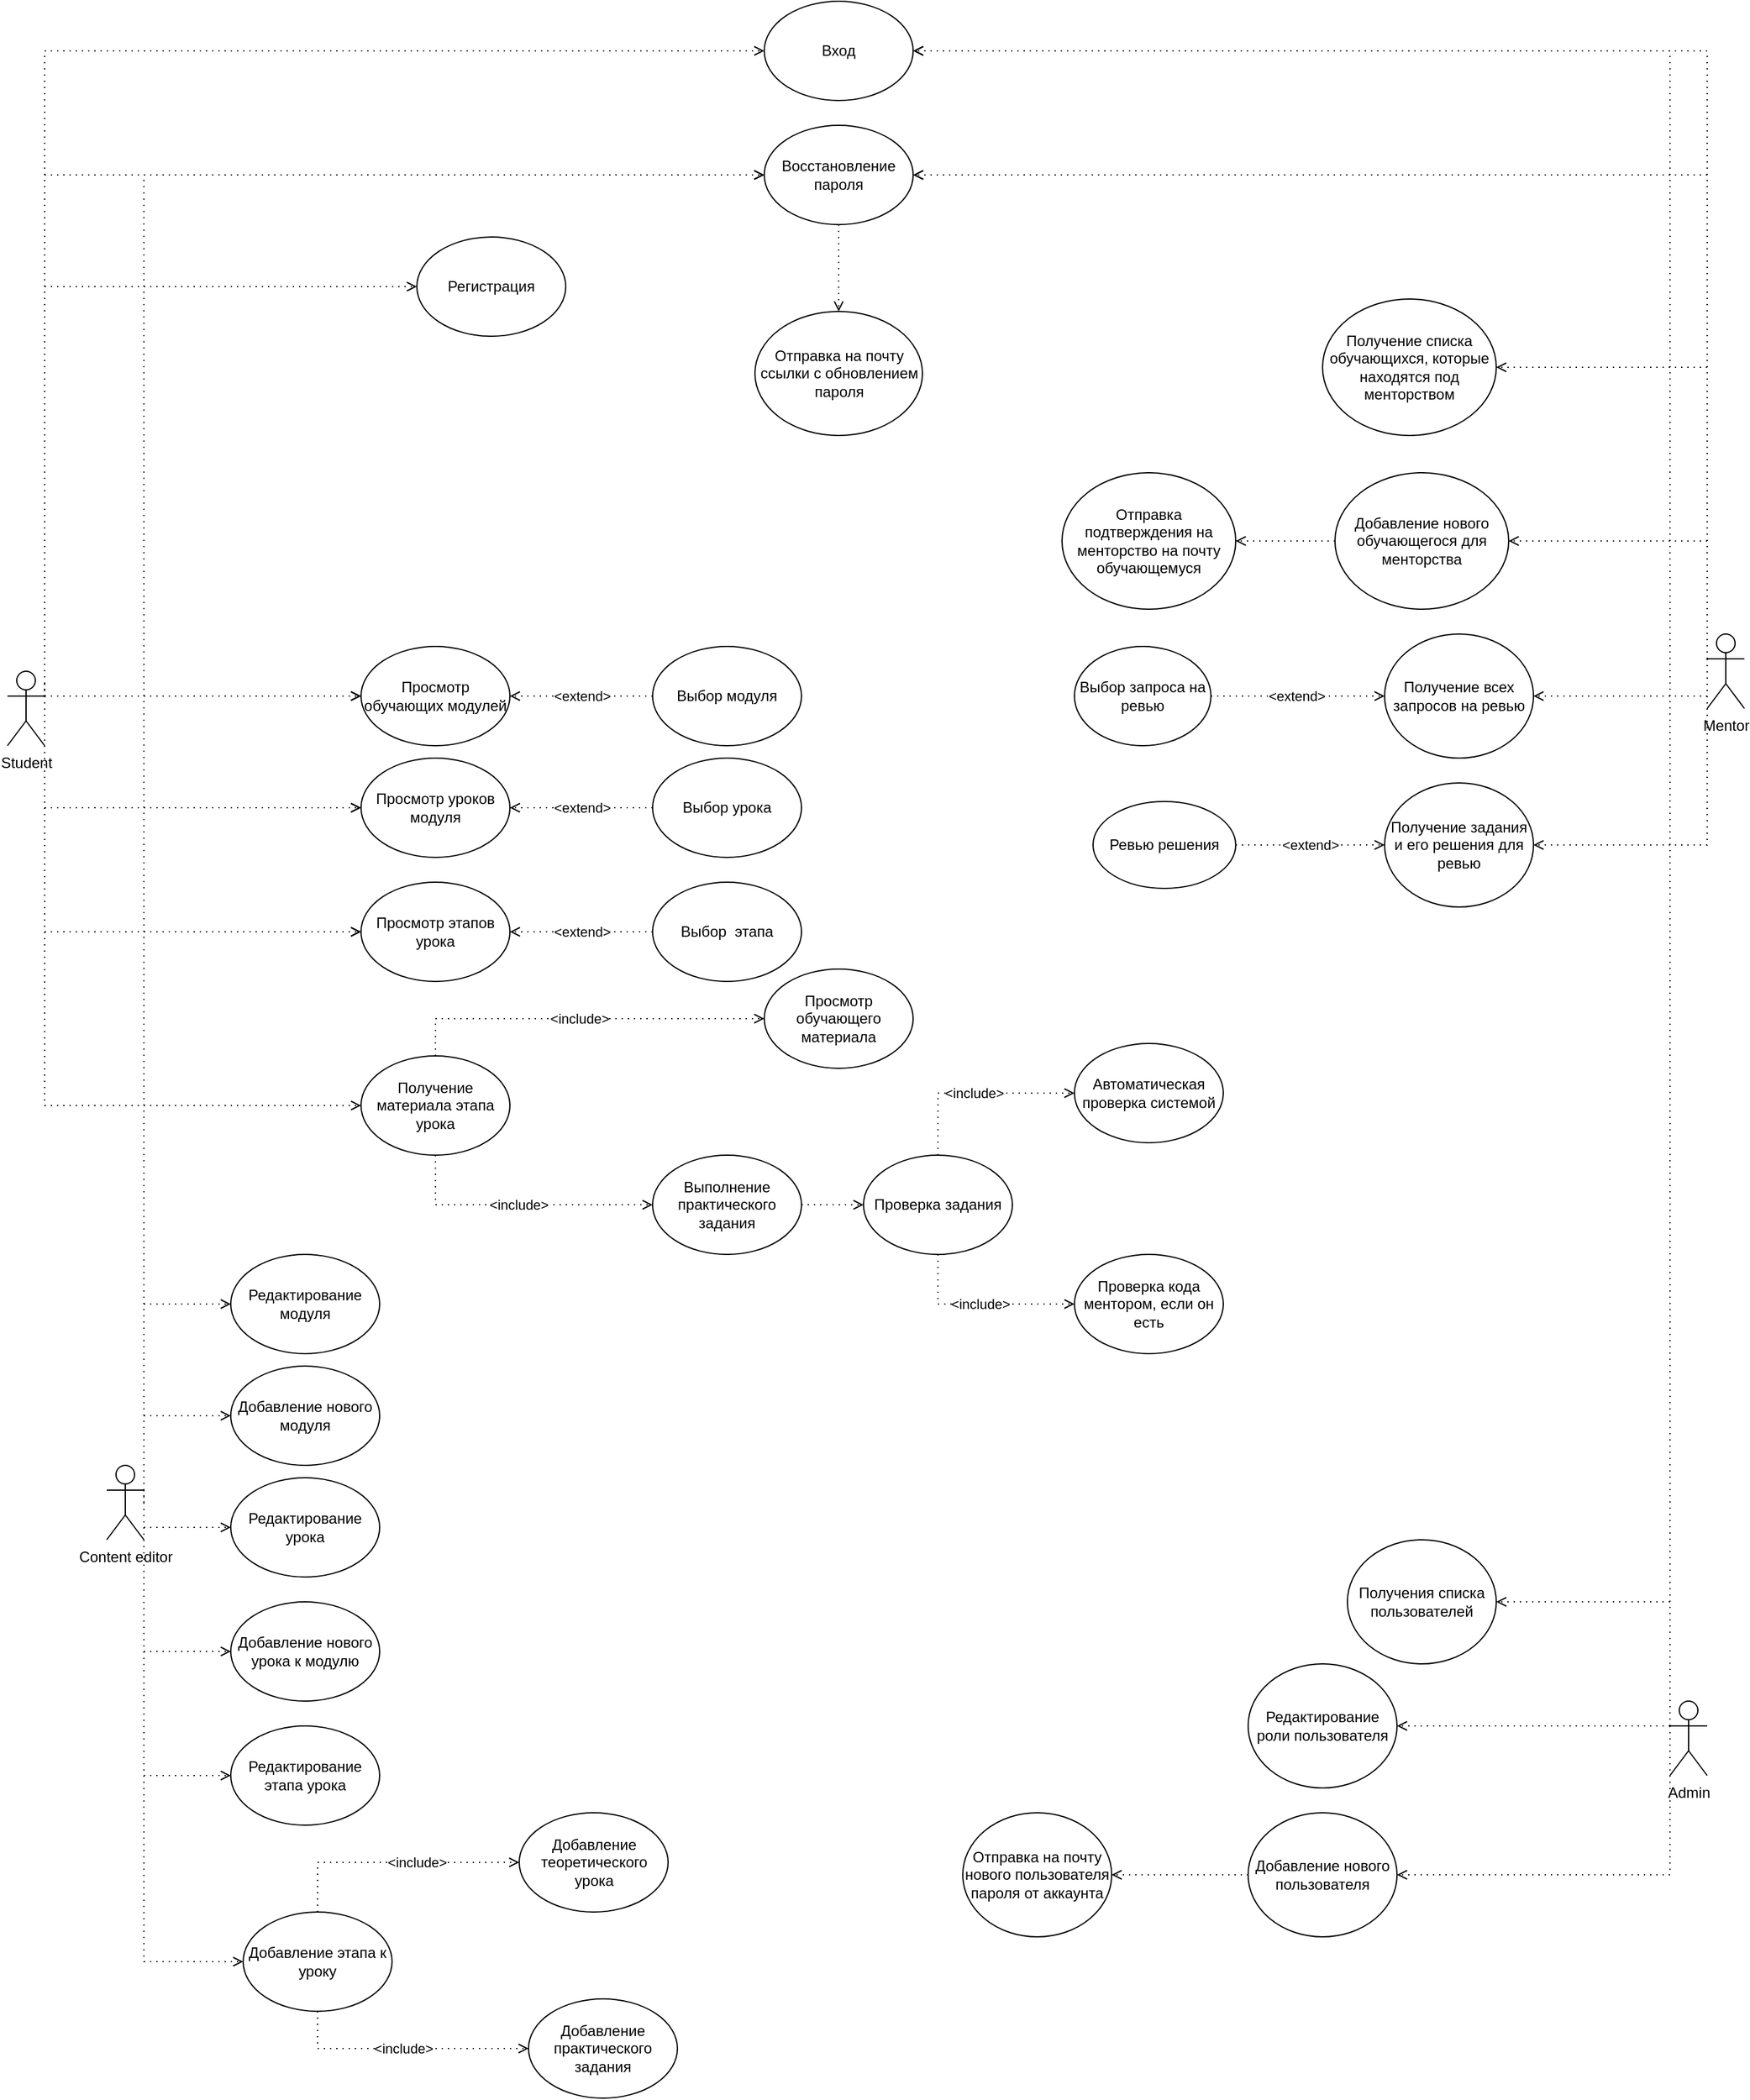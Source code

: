 <mxfile version="22.0.8" type="device">
  <diagram id="6I0OCvxSQrVGMHxT2VVA" name="Page-1">
    <mxGraphModel dx="2691" dy="2029" grid="1" gridSize="10" guides="1" tooltips="1" connect="1" arrows="1" fold="1" page="1" pageScale="1" pageWidth="850" pageHeight="1100" math="0" shadow="0">
      <root>
        <mxCell id="0" />
        <mxCell id="1" parent="0" />
        <mxCell id="Kx3UeZ6g-ognHECBdt0L-1" value="Student" style="shape=umlActor;verticalLabelPosition=bottom;verticalAlign=top;html=1;outlineConnect=0;" vertex="1" parent="1">
          <mxGeometry x="140" y="300" width="30" height="60" as="geometry" />
        </mxCell>
        <mxCell id="Kx3UeZ6g-ognHECBdt0L-4" value="" style="edgeStyle=elbowEdgeStyle;html=1;endArrow=open;elbow=vertical;endFill=0;dashed=1;dashPattern=1 4;rounded=0;exitX=1;exitY=0.333;exitDx=0;exitDy=0;exitPerimeter=0;entryX=0;entryY=0.5;entryDx=0;entryDy=0;" edge="1" parent="1" source="Kx3UeZ6g-ognHECBdt0L-1" target="Kx3UeZ6g-ognHECBdt0L-5">
          <mxGeometry width="160" relative="1" as="geometry">
            <mxPoint x="260" y="300" as="sourcePoint" />
            <mxPoint x="330" y="130" as="targetPoint" />
            <Array as="points">
              <mxPoint x="460" y="-200" />
            </Array>
          </mxGeometry>
        </mxCell>
        <mxCell id="Kx3UeZ6g-ognHECBdt0L-5" value="Вход" style="ellipse;whiteSpace=wrap;html=1;" vertex="1" parent="1">
          <mxGeometry x="750" y="-240" width="120" height="80" as="geometry" />
        </mxCell>
        <mxCell id="Kx3UeZ6g-ognHECBdt0L-8" value="" style="edgeStyle=elbowEdgeStyle;html=1;endArrow=open;elbow=vertical;endFill=0;dashed=1;dashPattern=1 4;rounded=0;exitX=1;exitY=0.333;exitDx=0;exitDy=0;exitPerimeter=0;entryX=0;entryY=0.5;entryDx=0;entryDy=0;" edge="1" parent="1" source="Kx3UeZ6g-ognHECBdt0L-1" target="Kx3UeZ6g-ognHECBdt0L-9">
          <mxGeometry width="160" relative="1" as="geometry">
            <mxPoint x="180" y="330" as="sourcePoint" />
            <mxPoint x="370" y="330" as="targetPoint" />
          </mxGeometry>
        </mxCell>
        <mxCell id="Kx3UeZ6g-ognHECBdt0L-9" value="Просмотр обучающих модулей" style="ellipse;whiteSpace=wrap;html=1;" vertex="1" parent="1">
          <mxGeometry x="425" y="280" width="120" height="80" as="geometry" />
        </mxCell>
        <mxCell id="Kx3UeZ6g-ognHECBdt0L-12" value="&amp;lt;extend&amp;gt;" style="edgeStyle=elbowEdgeStyle;html=1;endArrow=open;elbow=vertical;endFill=0;dashed=1;dashPattern=1 4;rounded=0;entryX=1;entryY=0.5;entryDx=0;entryDy=0;exitX=0;exitY=0.5;exitDx=0;exitDy=0;" edge="1" parent="1" source="Kx3UeZ6g-ognHECBdt0L-13" target="Kx3UeZ6g-ognHECBdt0L-9">
          <mxGeometry x="-0.011" width="160" relative="1" as="geometry">
            <mxPoint x="770" y="340" as="sourcePoint" />
            <mxPoint x="610" y="390" as="targetPoint" />
            <Array as="points" />
            <mxPoint as="offset" />
          </mxGeometry>
        </mxCell>
        <mxCell id="Kx3UeZ6g-ognHECBdt0L-13" value="Выбор модуля" style="ellipse;whiteSpace=wrap;html=1;" vertex="1" parent="1">
          <mxGeometry x="660" y="280.0" width="120" height="80" as="geometry" />
        </mxCell>
        <mxCell id="Kx3UeZ6g-ognHECBdt0L-16" value="" style="edgeStyle=elbowEdgeStyle;html=1;endArrow=open;elbow=vertical;endFill=0;dashed=1;dashPattern=1 4;rounded=0;entryX=0;entryY=0.5;entryDx=0;entryDy=0;" edge="1" parent="1" target="Kx3UeZ6g-ognHECBdt0L-17">
          <mxGeometry width="160" relative="1" as="geometry">
            <mxPoint x="170" y="310" as="sourcePoint" />
            <mxPoint x="390" y="510" as="targetPoint" />
            <Array as="points">
              <mxPoint x="300" y="410" />
            </Array>
          </mxGeometry>
        </mxCell>
        <mxCell id="Kx3UeZ6g-ognHECBdt0L-17" value="Просмотр уроков модуля" style="ellipse;whiteSpace=wrap;html=1;" vertex="1" parent="1">
          <mxGeometry x="425" y="370.0" width="120" height="80" as="geometry" />
        </mxCell>
        <mxCell id="Kx3UeZ6g-ognHECBdt0L-20" value="Восстановление пароля" style="ellipse;whiteSpace=wrap;html=1;" vertex="1" parent="1">
          <mxGeometry x="750" y="-140" width="120" height="80" as="geometry" />
        </mxCell>
        <mxCell id="Kx3UeZ6g-ognHECBdt0L-23" value="" style="edgeStyle=elbowEdgeStyle;html=1;endArrow=open;elbow=vertical;endFill=0;dashed=1;dashPattern=1 4;rounded=0;exitX=0.5;exitY=1;exitDx=0;exitDy=0;entryX=0.5;entryY=0;entryDx=0;entryDy=0;" edge="1" parent="1" source="Kx3UeZ6g-ognHECBdt0L-20" target="Kx3UeZ6g-ognHECBdt0L-24">
          <mxGeometry width="160" relative="1" as="geometry">
            <mxPoint x="550" y="320" as="sourcePoint" />
            <mxPoint x="710" y="80" as="targetPoint" />
            <Array as="points" />
          </mxGeometry>
        </mxCell>
        <mxCell id="Kx3UeZ6g-ognHECBdt0L-24" value="Отправка на почту ссылки с обновлением пароля" style="ellipse;whiteSpace=wrap;html=1;" vertex="1" parent="1">
          <mxGeometry x="742.5" y="10" width="135" height="100" as="geometry" />
        </mxCell>
        <mxCell id="Kx3UeZ6g-ognHECBdt0L-26" value="&amp;lt;extend&amp;gt;" style="edgeStyle=elbowEdgeStyle;html=1;endArrow=open;elbow=vertical;endFill=0;dashed=1;dashPattern=1 4;rounded=0;exitX=0;exitY=0.5;exitDx=0;exitDy=0;entryX=1;entryY=0.5;entryDx=0;entryDy=0;" edge="1" parent="1" source="Kx3UeZ6g-ognHECBdt0L-27" target="Kx3UeZ6g-ognHECBdt0L-17">
          <mxGeometry x="-0.011" width="160" relative="1" as="geometry">
            <mxPoint x="770" y="430" as="sourcePoint" />
            <mxPoint x="545" y="410" as="targetPoint" />
            <Array as="points" />
            <mxPoint as="offset" />
          </mxGeometry>
        </mxCell>
        <mxCell id="Kx3UeZ6g-ognHECBdt0L-27" value="Выбор урока" style="ellipse;whiteSpace=wrap;html=1;" vertex="1" parent="1">
          <mxGeometry x="660" y="370.0" width="120" height="80" as="geometry" />
        </mxCell>
        <mxCell id="Kx3UeZ6g-ognHECBdt0L-28" value="Просмотр этапов урока" style="ellipse;whiteSpace=wrap;html=1;" vertex="1" parent="1">
          <mxGeometry x="425" y="470.0" width="120" height="80" as="geometry" />
        </mxCell>
        <mxCell id="Kx3UeZ6g-ognHECBdt0L-29" value="&amp;lt;extend&amp;gt;" style="edgeStyle=elbowEdgeStyle;html=1;endArrow=open;elbow=vertical;endFill=0;dashed=1;dashPattern=1 4;rounded=0;exitX=0;exitY=0.5;exitDx=0;exitDy=0;entryX=1;entryY=0.5;entryDx=0;entryDy=0;" edge="1" parent="1" source="Kx3UeZ6g-ognHECBdt0L-30" target="Kx3UeZ6g-ognHECBdt0L-28">
          <mxGeometry x="-0.011" width="160" relative="1" as="geometry">
            <mxPoint x="770" y="530" as="sourcePoint" />
            <mxPoint x="545" y="510" as="targetPoint" />
            <Array as="points" />
            <mxPoint as="offset" />
          </mxGeometry>
        </mxCell>
        <mxCell id="Kx3UeZ6g-ognHECBdt0L-30" value="Выбор&amp;nbsp; этапа" style="ellipse;whiteSpace=wrap;html=1;" vertex="1" parent="1">
          <mxGeometry x="660" y="470.0" width="120" height="80" as="geometry" />
        </mxCell>
        <mxCell id="Kx3UeZ6g-ognHECBdt0L-31" value="" style="edgeStyle=elbowEdgeStyle;html=1;endArrow=open;elbow=vertical;endFill=0;dashed=1;dashPattern=1 4;rounded=0;entryX=0;entryY=0.5;entryDx=0;entryDy=0;" edge="1" parent="1" target="Kx3UeZ6g-ognHECBdt0L-28">
          <mxGeometry width="160" relative="1" as="geometry">
            <mxPoint x="170" y="320" as="sourcePoint" />
            <mxPoint x="435" y="420" as="targetPoint" />
            <Array as="points">
              <mxPoint x="290" y="510" />
            </Array>
          </mxGeometry>
        </mxCell>
        <mxCell id="Kx3UeZ6g-ognHECBdt0L-33" value="" style="edgeStyle=elbowEdgeStyle;html=1;endArrow=open;elbow=vertical;endFill=0;dashed=1;dashPattern=1 4;rounded=0;exitX=1;exitY=0.333;exitDx=0;exitDy=0;exitPerimeter=0;entryX=0;entryY=0.5;entryDx=0;entryDy=0;" edge="1" parent="1" source="Kx3UeZ6g-ognHECBdt0L-1" target="Kx3UeZ6g-ognHECBdt0L-20">
          <mxGeometry width="160" relative="1" as="geometry">
            <mxPoint x="180" y="330" as="sourcePoint" />
            <mxPoint x="435" y="330" as="targetPoint" />
            <Array as="points">
              <mxPoint x="470" y="-100" />
            </Array>
          </mxGeometry>
        </mxCell>
        <mxCell id="Kx3UeZ6g-ognHECBdt0L-35" value="Получение материала этапа урока" style="ellipse;whiteSpace=wrap;html=1;" vertex="1" parent="1">
          <mxGeometry x="425" y="610.0" width="120" height="80" as="geometry" />
        </mxCell>
        <mxCell id="Kx3UeZ6g-ognHECBdt0L-36" value="&amp;lt;include&amp;gt;" style="edgeStyle=elbowEdgeStyle;html=1;endArrow=open;elbow=vertical;endFill=0;dashed=1;dashPattern=1 4;rounded=0;entryX=0;entryY=0.5;entryDx=0;entryDy=0;exitX=0.5;exitY=0;exitDx=0;exitDy=0;" edge="1" parent="1" source="Kx3UeZ6g-ognHECBdt0L-35" target="Kx3UeZ6g-ognHECBdt0L-37">
          <mxGeometry x="-0.011" width="160" relative="1" as="geometry">
            <mxPoint x="570" y="650" as="sourcePoint" />
            <mxPoint x="545" y="590" as="targetPoint" />
            <Array as="points">
              <mxPoint x="570" y="580" />
            </Array>
            <mxPoint as="offset" />
          </mxGeometry>
        </mxCell>
        <mxCell id="Kx3UeZ6g-ognHECBdt0L-37" value="Просмотр обучающего материала" style="ellipse;whiteSpace=wrap;html=1;" vertex="1" parent="1">
          <mxGeometry x="750" y="540.0" width="120" height="80" as="geometry" />
        </mxCell>
        <mxCell id="Kx3UeZ6g-ognHECBdt0L-38" value="&amp;lt;include&amp;gt;" style="edgeStyle=elbowEdgeStyle;html=1;endArrow=open;elbow=vertical;endFill=0;dashed=1;dashPattern=1 4;rounded=0;entryX=0;entryY=0.5;entryDx=0;entryDy=0;exitX=0.5;exitY=1;exitDx=0;exitDy=0;" edge="1" parent="1" source="Kx3UeZ6g-ognHECBdt0L-35" target="Kx3UeZ6g-ognHECBdt0L-39">
          <mxGeometry x="-0.011" width="160" relative="1" as="geometry">
            <mxPoint x="480" y="750" as="sourcePoint" />
            <mxPoint x="485" y="750" as="targetPoint" />
            <Array as="points">
              <mxPoint x="570" y="730" />
            </Array>
            <mxPoint as="offset" />
          </mxGeometry>
        </mxCell>
        <mxCell id="Kx3UeZ6g-ognHECBdt0L-39" value="Выполнение практического задания" style="ellipse;whiteSpace=wrap;html=1;" vertex="1" parent="1">
          <mxGeometry x="660" y="690.0" width="120" height="80" as="geometry" />
        </mxCell>
        <mxCell id="Kx3UeZ6g-ognHECBdt0L-42" value="" style="edgeStyle=elbowEdgeStyle;html=1;endArrow=open;elbow=vertical;endFill=0;dashed=1;dashPattern=1 4;rounded=0;exitX=1;exitY=0.5;exitDx=0;exitDy=0;entryX=0;entryY=0.5;entryDx=0;entryDy=0;" edge="1" parent="1" source="Kx3UeZ6g-ognHECBdt0L-39" target="Kx3UeZ6g-ognHECBdt0L-43">
          <mxGeometry x="-0.011" width="160" relative="1" as="geometry">
            <mxPoint x="670" y="740" as="sourcePoint" />
            <mxPoint x="880" y="690" as="targetPoint" />
            <Array as="points" />
            <mxPoint as="offset" />
          </mxGeometry>
        </mxCell>
        <mxCell id="Kx3UeZ6g-ognHECBdt0L-43" value="Проверка задания" style="ellipse;whiteSpace=wrap;html=1;" vertex="1" parent="1">
          <mxGeometry x="830" y="690.0" width="120" height="80" as="geometry" />
        </mxCell>
        <mxCell id="Kx3UeZ6g-ognHECBdt0L-44" value="Автоматическая проверка системой" style="ellipse;whiteSpace=wrap;html=1;" vertex="1" parent="1">
          <mxGeometry x="1000" y="600.0" width="120" height="80" as="geometry" />
        </mxCell>
        <mxCell id="Kx3UeZ6g-ognHECBdt0L-45" value="Проверка кода ментором, если он есть" style="ellipse;whiteSpace=wrap;html=1;" vertex="1" parent="1">
          <mxGeometry x="1000" y="770.0" width="120" height="80" as="geometry" />
        </mxCell>
        <mxCell id="Kx3UeZ6g-ognHECBdt0L-46" value="&amp;lt;include&amp;gt;" style="edgeStyle=elbowEdgeStyle;html=1;endArrow=open;elbow=vertical;endFill=0;dashed=1;dashPattern=1 4;rounded=0;entryX=0;entryY=0.5;entryDx=0;entryDy=0;exitX=0.5;exitY=0;exitDx=0;exitDy=0;" edge="1" parent="1" source="Kx3UeZ6g-ognHECBdt0L-43" target="Kx3UeZ6g-ognHECBdt0L-44">
          <mxGeometry x="-0.011" width="160" relative="1" as="geometry">
            <mxPoint x="960" y="720" as="sourcePoint" />
            <mxPoint x="740" y="620" as="targetPoint" />
            <Array as="points">
              <mxPoint x="950" y="640" />
            </Array>
            <mxPoint as="offset" />
          </mxGeometry>
        </mxCell>
        <mxCell id="Kx3UeZ6g-ognHECBdt0L-49" value="&amp;lt;include&amp;gt;" style="edgeStyle=elbowEdgeStyle;html=1;endArrow=open;elbow=vertical;endFill=0;dashed=1;dashPattern=1 4;rounded=0;entryX=0;entryY=0.5;entryDx=0;entryDy=0;exitX=0.5;exitY=1;exitDx=0;exitDy=0;" edge="1" parent="1" source="Kx3UeZ6g-ognHECBdt0L-43" target="Kx3UeZ6g-ognHECBdt0L-45">
          <mxGeometry x="-0.011" width="160" relative="1" as="geometry">
            <mxPoint x="860" y="850" as="sourcePoint" />
            <mxPoint x="900" y="700" as="targetPoint" />
            <Array as="points">
              <mxPoint x="940" y="810" />
            </Array>
            <mxPoint as="offset" />
          </mxGeometry>
        </mxCell>
        <mxCell id="Kx3UeZ6g-ognHECBdt0L-50" value="Mentor" style="shape=umlActor;verticalLabelPosition=bottom;verticalAlign=top;html=1;outlineConnect=0;" vertex="1" parent="1">
          <mxGeometry x="1510" y="270" width="30" height="60" as="geometry" />
        </mxCell>
        <mxCell id="Kx3UeZ6g-ognHECBdt0L-53" value="" style="edgeStyle=elbowEdgeStyle;html=1;endArrow=open;elbow=vertical;endFill=0;dashed=1;dashPattern=1 4;rounded=0;entryX=0;entryY=0.5;entryDx=0;entryDy=0;exitX=1;exitY=0.333;exitDx=0;exitDy=0;exitPerimeter=0;" edge="1" parent="1" source="Kx3UeZ6g-ognHECBdt0L-1" target="Kx3UeZ6g-ognHECBdt0L-35">
          <mxGeometry width="160" relative="1" as="geometry">
            <mxPoint x="180" y="320" as="sourcePoint" />
            <mxPoint x="435" y="520" as="targetPoint" />
            <Array as="points">
              <mxPoint x="300" y="650" />
            </Array>
          </mxGeometry>
        </mxCell>
        <mxCell id="Kx3UeZ6g-ognHECBdt0L-57" value="" style="edgeStyle=elbowEdgeStyle;html=1;endArrow=open;elbow=vertical;endFill=0;dashed=1;dashPattern=1 4;rounded=0;exitX=0;exitY=0.333;exitDx=0;exitDy=0;exitPerimeter=0;entryX=1;entryY=0.5;entryDx=0;entryDy=0;" edge="1" parent="1" source="Kx3UeZ6g-ognHECBdt0L-50" target="Kx3UeZ6g-ognHECBdt0L-58">
          <mxGeometry width="160" relative="1" as="geometry">
            <mxPoint x="1180" y="330" as="sourcePoint" />
            <mxPoint x="1240" y="290" as="targetPoint" />
            <Array as="points">
              <mxPoint x="1430" y="55" />
            </Array>
          </mxGeometry>
        </mxCell>
        <mxCell id="Kx3UeZ6g-ognHECBdt0L-58" value="Получение списка обучающихся, которые находятся под менторством" style="ellipse;whiteSpace=wrap;html=1;" vertex="1" parent="1">
          <mxGeometry x="1200" width="140" height="110" as="geometry" />
        </mxCell>
        <mxCell id="Kx3UeZ6g-ognHECBdt0L-59" value="" style="edgeStyle=elbowEdgeStyle;html=1;endArrow=open;elbow=vertical;endFill=0;dashed=1;dashPattern=1 4;rounded=0;exitX=0;exitY=0.333;exitDx=0;exitDy=0;exitPerimeter=0;entryX=1;entryY=0.5;entryDx=0;entryDy=0;" edge="1" parent="1" source="Kx3UeZ6g-ognHECBdt0L-50" target="Kx3UeZ6g-ognHECBdt0L-60">
          <mxGeometry width="160" relative="1" as="geometry">
            <mxPoint x="1520" y="300" as="sourcePoint" />
            <mxPoint x="1110" y="210" as="targetPoint" />
            <Array as="points">
              <mxPoint x="1430" y="195" />
            </Array>
          </mxGeometry>
        </mxCell>
        <mxCell id="Kx3UeZ6g-ognHECBdt0L-60" value="Добавление нового обучающегося для менторства" style="ellipse;whiteSpace=wrap;html=1;" vertex="1" parent="1">
          <mxGeometry x="1210" y="140" width="140" height="110" as="geometry" />
        </mxCell>
        <mxCell id="Kx3UeZ6g-ognHECBdt0L-61" value="" style="edgeStyle=elbowEdgeStyle;html=1;endArrow=open;elbow=vertical;endFill=0;dashed=1;dashPattern=1 4;rounded=0;exitX=0;exitY=0.5;exitDx=0;exitDy=0;entryX=1;entryY=0.5;entryDx=0;entryDy=0;" edge="1" parent="1" source="Kx3UeZ6g-ognHECBdt0L-60" target="Kx3UeZ6g-ognHECBdt0L-62">
          <mxGeometry width="160" relative="1" as="geometry">
            <mxPoint x="1520" y="300" as="sourcePoint" />
            <mxPoint x="1080" y="190" as="targetPoint" />
            <Array as="points">
              <mxPoint x="1150" y="195" />
            </Array>
          </mxGeometry>
        </mxCell>
        <mxCell id="Kx3UeZ6g-ognHECBdt0L-62" value="Отправка подтверждения на менторство на почту обучающемуся" style="ellipse;whiteSpace=wrap;html=1;" vertex="1" parent="1">
          <mxGeometry x="990" y="140" width="140" height="110" as="geometry" />
        </mxCell>
        <mxCell id="Kx3UeZ6g-ognHECBdt0L-63" value="" style="edgeStyle=elbowEdgeStyle;html=1;endArrow=open;elbow=vertical;endFill=0;dashed=1;dashPattern=1 4;rounded=0;exitX=0;exitY=0.333;exitDx=0;exitDy=0;exitPerimeter=0;entryX=1;entryY=0.5;entryDx=0;entryDy=0;" edge="1" parent="1" source="Kx3UeZ6g-ognHECBdt0L-50" target="Kx3UeZ6g-ognHECBdt0L-64">
          <mxGeometry width="160" relative="1" as="geometry">
            <mxPoint x="1520" y="300" as="sourcePoint" />
            <mxPoint x="1250" y="330" as="targetPoint" />
            <Array as="points">
              <mxPoint x="1410" y="320" />
            </Array>
          </mxGeometry>
        </mxCell>
        <mxCell id="Kx3UeZ6g-ognHECBdt0L-64" value="Получение всех запросов на ревью" style="ellipse;whiteSpace=wrap;html=1;" vertex="1" parent="1">
          <mxGeometry x="1250" y="270" width="120" height="100" as="geometry" />
        </mxCell>
        <mxCell id="Kx3UeZ6g-ognHECBdt0L-67" value="&amp;lt;extend&amp;gt;" style="edgeStyle=elbowEdgeStyle;html=1;endArrow=open;elbow=vertical;endFill=0;dashed=1;dashPattern=1 4;rounded=0;entryX=0;entryY=0.5;entryDx=0;entryDy=0;exitX=1;exitY=0.5;exitDx=0;exitDy=0;" edge="1" parent="1" source="Kx3UeZ6g-ognHECBdt0L-68" target="Kx3UeZ6g-ognHECBdt0L-64">
          <mxGeometry x="-0.011" width="160" relative="1" as="geometry">
            <mxPoint x="1110" y="350" as="sourcePoint" />
            <mxPoint x="885" y="330" as="targetPoint" />
            <Array as="points" />
            <mxPoint as="offset" />
          </mxGeometry>
        </mxCell>
        <mxCell id="Kx3UeZ6g-ognHECBdt0L-68" value="Выбор запроса на ревью" style="ellipse;whiteSpace=wrap;html=1;" vertex="1" parent="1">
          <mxGeometry x="1000" y="280" width="110" height="80" as="geometry" />
        </mxCell>
        <mxCell id="Kx3UeZ6g-ognHECBdt0L-69" value="" style="edgeStyle=elbowEdgeStyle;html=1;endArrow=open;elbow=vertical;endFill=0;dashed=1;dashPattern=1 4;rounded=0;exitX=0;exitY=0.333;exitDx=0;exitDy=0;exitPerimeter=0;entryX=1;entryY=0.5;entryDx=0;entryDy=0;" edge="1" parent="1" source="Kx3UeZ6g-ognHECBdt0L-50" target="Kx3UeZ6g-ognHECBdt0L-72">
          <mxGeometry width="160" relative="1" as="geometry">
            <mxPoint x="1520" y="300" as="sourcePoint" />
            <mxPoint x="1370" y="440" as="targetPoint" />
            <Array as="points">
              <mxPoint x="1430" y="440" />
            </Array>
          </mxGeometry>
        </mxCell>
        <mxCell id="Kx3UeZ6g-ognHECBdt0L-72" value="Получение задания и его решения для ревью" style="ellipse;whiteSpace=wrap;html=1;" vertex="1" parent="1">
          <mxGeometry x="1250" y="390" width="120" height="100" as="geometry" />
        </mxCell>
        <mxCell id="Kx3UeZ6g-ognHECBdt0L-74" value="Ревью решения" style="ellipse;whiteSpace=wrap;html=1;" vertex="1" parent="1">
          <mxGeometry x="1015" y="405" width="115" height="70" as="geometry" />
        </mxCell>
        <mxCell id="Kx3UeZ6g-ognHECBdt0L-98" value="Content editor" style="shape=umlActor;verticalLabelPosition=bottom;verticalAlign=top;html=1;outlineConnect=0;" vertex="1" parent="1">
          <mxGeometry x="220" y="940" width="30" height="60" as="geometry" />
        </mxCell>
        <mxCell id="Kx3UeZ6g-ognHECBdt0L-99" value="" style="edgeStyle=elbowEdgeStyle;html=1;endArrow=open;elbow=vertical;endFill=0;dashed=1;dashPattern=1 4;rounded=0;exitX=1;exitY=0.333;exitDx=0;exitDy=0;exitPerimeter=0;entryX=0;entryY=0.5;entryDx=0;entryDy=0;" edge="1" parent="1" source="Kx3UeZ6g-ognHECBdt0L-98" target="Kx3UeZ6g-ognHECBdt0L-9">
          <mxGeometry width="160" relative="1" as="geometry">
            <mxPoint x="370" y="1150" as="sourcePoint" />
            <mxPoint x="340" y="420" as="targetPoint" />
            <Array as="points">
              <mxPoint x="320" y="320" />
            </Array>
          </mxGeometry>
        </mxCell>
        <mxCell id="Kx3UeZ6g-ognHECBdt0L-105" value="Добавление нового модуля" style="ellipse;whiteSpace=wrap;html=1;" vertex="1" parent="1">
          <mxGeometry x="320" y="860" width="120" height="80" as="geometry" />
        </mxCell>
        <mxCell id="Kx3UeZ6g-ognHECBdt0L-108" value="" style="edgeStyle=elbowEdgeStyle;html=1;endArrow=open;elbow=vertical;endFill=0;dashed=1;dashPattern=1 4;rounded=0;exitX=1;exitY=0.333;exitDx=0;exitDy=0;exitPerimeter=0;entryX=0;entryY=0.5;entryDx=0;entryDy=0;" edge="1" parent="1" source="Kx3UeZ6g-ognHECBdt0L-98" target="Kx3UeZ6g-ognHECBdt0L-105">
          <mxGeometry width="160" relative="1" as="geometry">
            <mxPoint x="290" y="1180" as="sourcePoint" />
            <mxPoint x="545" y="1180" as="targetPoint" />
            <Array as="points">
              <mxPoint x="290" y="900" />
            </Array>
          </mxGeometry>
        </mxCell>
        <mxCell id="Kx3UeZ6g-ognHECBdt0L-111" value="Редактирование модуля" style="ellipse;whiteSpace=wrap;html=1;" vertex="1" parent="1">
          <mxGeometry x="320" y="770" width="120" height="80" as="geometry" />
        </mxCell>
        <mxCell id="Kx3UeZ6g-ognHECBdt0L-112" value="" style="edgeStyle=elbowEdgeStyle;html=1;endArrow=open;elbow=vertical;endFill=0;dashed=1;dashPattern=1 4;rounded=0;exitX=1;exitY=0.333;exitDx=0;exitDy=0;exitPerimeter=0;entryX=0;entryY=0.5;entryDx=0;entryDy=0;" edge="1" parent="1" source="Kx3UeZ6g-ognHECBdt0L-98" target="Kx3UeZ6g-ognHECBdt0L-111">
          <mxGeometry width="160" relative="1" as="geometry">
            <mxPoint x="260" y="970" as="sourcePoint" />
            <mxPoint x="400" y="940" as="targetPoint" />
            <Array as="points">
              <mxPoint x="290" y="810" />
            </Array>
          </mxGeometry>
        </mxCell>
        <mxCell id="Kx3UeZ6g-ognHECBdt0L-113" value="" style="edgeStyle=elbowEdgeStyle;html=1;endArrow=open;elbow=vertical;endFill=0;dashed=1;dashPattern=1 4;rounded=0;exitX=1;exitY=0.333;exitDx=0;exitDy=0;exitPerimeter=0;entryX=0;entryY=0.5;entryDx=0;entryDy=0;" edge="1" parent="1" source="Kx3UeZ6g-ognHECBdt0L-98" target="Kx3UeZ6g-ognHECBdt0L-17">
          <mxGeometry width="160" relative="1" as="geometry">
            <mxPoint x="260" y="970" as="sourcePoint" />
            <mxPoint x="480" y="820" as="targetPoint" />
            <Array as="points">
              <mxPoint x="340" y="410" />
            </Array>
          </mxGeometry>
        </mxCell>
        <mxCell id="Kx3UeZ6g-ognHECBdt0L-114" value="" style="edgeStyle=elbowEdgeStyle;html=1;endArrow=open;elbow=vertical;endFill=0;dashed=1;dashPattern=1 4;rounded=0;exitX=1;exitY=0.333;exitDx=0;exitDy=0;exitPerimeter=0;entryX=0;entryY=0.5;entryDx=0;entryDy=0;" edge="1" parent="1" target="Kx3UeZ6g-ognHECBdt0L-28">
          <mxGeometry width="160" relative="1" as="geometry">
            <mxPoint x="250" y="970" as="sourcePoint" />
            <mxPoint x="415" y="510" as="targetPoint" />
            <Array as="points">
              <mxPoint x="240" y="510" />
            </Array>
          </mxGeometry>
        </mxCell>
        <mxCell id="Kx3UeZ6g-ognHECBdt0L-118" value="Добавление нового урока к модулю" style="ellipse;whiteSpace=wrap;html=1;" vertex="1" parent="1">
          <mxGeometry x="320" y="1050" width="120" height="80" as="geometry" />
        </mxCell>
        <mxCell id="Kx3UeZ6g-ognHECBdt0L-119" value="" style="edgeStyle=elbowEdgeStyle;html=1;endArrow=open;elbow=vertical;endFill=0;dashed=1;dashPattern=1 4;rounded=0;entryX=0;entryY=0.5;entryDx=0;entryDy=0;exitX=1;exitY=0.333;exitDx=0;exitDy=0;exitPerimeter=0;" edge="1" parent="1" target="Kx3UeZ6g-ognHECBdt0L-118" source="Kx3UeZ6g-ognHECBdt0L-98">
          <mxGeometry width="160" relative="1" as="geometry">
            <mxPoint x="280" y="1120" as="sourcePoint" />
            <mxPoint x="575" y="1340" as="targetPoint" />
            <Array as="points">
              <mxPoint x="290" y="1090" />
            </Array>
          </mxGeometry>
        </mxCell>
        <mxCell id="Kx3UeZ6g-ognHECBdt0L-120" value="Редактирование урока" style="ellipse;whiteSpace=wrap;html=1;" vertex="1" parent="1">
          <mxGeometry x="320" y="950" width="120" height="80" as="geometry" />
        </mxCell>
        <mxCell id="Kx3UeZ6g-ognHECBdt0L-121" value="" style="edgeStyle=elbowEdgeStyle;html=1;endArrow=open;elbow=vertical;endFill=0;dashed=1;dashPattern=1 4;rounded=0;exitX=1;exitY=0.333;exitDx=0;exitDy=0;exitPerimeter=0;entryX=0;entryY=0.5;entryDx=0;entryDy=0;" edge="1" parent="1" target="Kx3UeZ6g-ognHECBdt0L-120" source="Kx3UeZ6g-ognHECBdt0L-98">
          <mxGeometry width="160" relative="1" as="geometry">
            <mxPoint x="280" y="1120" as="sourcePoint" />
            <mxPoint x="430" y="1100" as="targetPoint" />
            <Array as="points">
              <mxPoint x="280" y="990" />
            </Array>
          </mxGeometry>
        </mxCell>
        <mxCell id="Kx3UeZ6g-ognHECBdt0L-122" value="Добавление этапа к уроку" style="ellipse;whiteSpace=wrap;html=1;" vertex="1" parent="1">
          <mxGeometry x="330" y="1300" width="120" height="80" as="geometry" />
        </mxCell>
        <mxCell id="Kx3UeZ6g-ognHECBdt0L-123" value="" style="edgeStyle=elbowEdgeStyle;html=1;endArrow=open;elbow=vertical;endFill=0;dashed=1;dashPattern=1 4;rounded=0;entryX=0;entryY=0.5;entryDx=0;entryDy=0;exitX=1;exitY=0.333;exitDx=0;exitDy=0;exitPerimeter=0;" edge="1" parent="1" target="Kx3UeZ6g-ognHECBdt0L-122" source="Kx3UeZ6g-ognHECBdt0L-98">
          <mxGeometry width="160" relative="1" as="geometry">
            <mxPoint x="250" y="1160" as="sourcePoint" />
            <mxPoint x="575" y="1540" as="targetPoint" />
            <Array as="points">
              <mxPoint x="290" y="1340" />
            </Array>
          </mxGeometry>
        </mxCell>
        <mxCell id="Kx3UeZ6g-ognHECBdt0L-124" value="Редактирование этапа урока" style="ellipse;whiteSpace=wrap;html=1;" vertex="1" parent="1">
          <mxGeometry x="320" y="1150" width="120" height="80" as="geometry" />
        </mxCell>
        <mxCell id="Kx3UeZ6g-ognHECBdt0L-125" value="" style="edgeStyle=elbowEdgeStyle;html=1;endArrow=open;elbow=vertical;endFill=0;dashed=1;dashPattern=1 4;rounded=0;entryX=0;entryY=0.5;entryDx=0;entryDy=0;exitX=1;exitY=0.333;exitDx=0;exitDy=0;exitPerimeter=0;" edge="1" parent="1" target="Kx3UeZ6g-ognHECBdt0L-124" source="Kx3UeZ6g-ognHECBdt0L-98">
          <mxGeometry width="160" relative="1" as="geometry">
            <mxPoint x="250" y="1160" as="sourcePoint" />
            <mxPoint x="430" y="1300" as="targetPoint" />
            <Array as="points">
              <mxPoint x="280" y="1190" />
            </Array>
          </mxGeometry>
        </mxCell>
        <mxCell id="Kx3UeZ6g-ognHECBdt0L-127" value="&amp;lt;include&amp;gt;" style="edgeStyle=elbowEdgeStyle;html=1;endArrow=open;elbow=vertical;endFill=0;dashed=1;dashPattern=1 4;rounded=0;entryX=0;entryY=0.5;entryDx=0;entryDy=0;exitX=0.5;exitY=1;exitDx=0;exitDy=0;" edge="1" parent="1" target="Kx3UeZ6g-ognHECBdt0L-128" source="Kx3UeZ6g-ognHECBdt0L-122">
          <mxGeometry x="-0.014" width="160" relative="1" as="geometry">
            <mxPoint x="380" y="1330" as="sourcePoint" />
            <mxPoint x="380" y="1390" as="targetPoint" />
            <Array as="points">
              <mxPoint x="460" y="1410" />
            </Array>
            <mxPoint as="offset" />
          </mxGeometry>
        </mxCell>
        <mxCell id="Kx3UeZ6g-ognHECBdt0L-128" value="Добавление практического задания" style="ellipse;whiteSpace=wrap;html=1;" vertex="1" parent="1">
          <mxGeometry x="560" y="1370" width="120" height="80" as="geometry" />
        </mxCell>
        <mxCell id="Kx3UeZ6g-ognHECBdt0L-136" value="" style="edgeStyle=elbowEdgeStyle;html=1;endArrow=open;elbow=vertical;endFill=0;dashed=1;dashPattern=1 4;rounded=0;entryX=0;entryY=0.5;entryDx=0;entryDy=0;exitX=0.5;exitY=0;exitDx=0;exitDy=0;" edge="1" parent="1" source="Kx3UeZ6g-ognHECBdt0L-122" target="Kx3UeZ6g-ognHECBdt0L-135">
          <mxGeometry x="-0.011" width="160" relative="1" as="geometry">
            <mxPoint x="392.5" y="1300" as="sourcePoint" />
            <mxPoint x="555.0" y="1260" as="targetPoint" />
            <Array as="points">
              <mxPoint x="472.5" y="1260" />
            </Array>
            <mxPoint as="offset" />
          </mxGeometry>
        </mxCell>
        <mxCell id="Kx3UeZ6g-ognHECBdt0L-137" value="&amp;lt;include&amp;gt;" style="edgeLabel;html=1;align=center;verticalAlign=middle;resizable=0;points=[];" vertex="1" connectable="0" parent="Kx3UeZ6g-ognHECBdt0L-136">
          <mxGeometry x="0.194" relative="1" as="geometry">
            <mxPoint x="-1" as="offset" />
          </mxGeometry>
        </mxCell>
        <mxCell id="Kx3UeZ6g-ognHECBdt0L-135" value="Добавление теоретического урока" style="ellipse;whiteSpace=wrap;html=1;" vertex="1" parent="1">
          <mxGeometry x="552.5" y="1220" width="120" height="80" as="geometry" />
        </mxCell>
        <mxCell id="Kx3UeZ6g-ognHECBdt0L-138" value="Регистрация" style="ellipse;whiteSpace=wrap;html=1;" vertex="1" parent="1">
          <mxGeometry x="470" y="-50" width="120" height="80" as="geometry" />
        </mxCell>
        <mxCell id="Kx3UeZ6g-ognHECBdt0L-139" value="" style="edgeStyle=elbowEdgeStyle;html=1;endArrow=open;elbow=vertical;endFill=0;dashed=1;dashPattern=1 4;rounded=0;exitX=1;exitY=0.333;exitDx=0;exitDy=0;exitPerimeter=0;entryX=0;entryY=0.5;entryDx=0;entryDy=0;" edge="1" parent="1" source="Kx3UeZ6g-ognHECBdt0L-1" target="Kx3UeZ6g-ognHECBdt0L-138">
          <mxGeometry width="160" relative="1" as="geometry">
            <mxPoint x="180" y="330" as="sourcePoint" />
            <mxPoint x="730" y="-120" as="targetPoint" />
            <Array as="points">
              <mxPoint x="310" y="-10" />
            </Array>
          </mxGeometry>
        </mxCell>
        <mxCell id="Kx3UeZ6g-ognHECBdt0L-140" value="" style="edgeStyle=elbowEdgeStyle;html=1;endArrow=open;elbow=vertical;endFill=0;dashed=1;dashPattern=1 4;rounded=0;entryX=1;entryY=0.5;entryDx=0;entryDy=0;exitX=0;exitY=0.333;exitDx=0;exitDy=0;exitPerimeter=0;" edge="1" parent="1" source="Kx3UeZ6g-ognHECBdt0L-50" target="Kx3UeZ6g-ognHECBdt0L-5">
          <mxGeometry width="160" relative="1" as="geometry">
            <mxPoint x="1470" y="240" as="sourcePoint" />
            <mxPoint x="1350" y="65" as="targetPoint" />
            <Array as="points">
              <mxPoint x="1250" y="-200" />
            </Array>
          </mxGeometry>
        </mxCell>
        <mxCell id="Kx3UeZ6g-ognHECBdt0L-143" value="" style="edgeStyle=elbowEdgeStyle;html=1;endArrow=open;elbow=vertical;endFill=0;dashed=1;dashPattern=1 4;rounded=0;entryX=1;entryY=0.5;entryDx=0;entryDy=0;" edge="1" parent="1" target="Kx3UeZ6g-ognHECBdt0L-20">
          <mxGeometry width="160" relative="1" as="geometry">
            <mxPoint x="1510" y="290" as="sourcePoint" />
            <mxPoint x="880" y="-190" as="targetPoint" />
            <Array as="points">
              <mxPoint x="1190" y="-100" />
            </Array>
          </mxGeometry>
        </mxCell>
        <mxCell id="Kx3UeZ6g-ognHECBdt0L-144" value="" style="edgeStyle=elbowEdgeStyle;html=1;endArrow=open;elbow=vertical;endFill=0;dashed=1;dashPattern=1 4;rounded=0;exitX=1;exitY=0.333;exitDx=0;exitDy=0;exitPerimeter=0;entryX=0;entryY=0.5;entryDx=0;entryDy=0;" edge="1" parent="1" source="Kx3UeZ6g-ognHECBdt0L-98" target="Kx3UeZ6g-ognHECBdt0L-20">
          <mxGeometry width="160" relative="1" as="geometry">
            <mxPoint x="240" y="580" as="sourcePoint" />
            <mxPoint x="415" y="120" as="targetPoint" />
            <Array as="points">
              <mxPoint x="530" y="-100" />
            </Array>
          </mxGeometry>
        </mxCell>
        <mxCell id="Kx3UeZ6g-ognHECBdt0L-145" value="Admin" style="shape=umlActor;verticalLabelPosition=bottom;verticalAlign=top;html=1;outlineConnect=0;" vertex="1" parent="1">
          <mxGeometry x="1480" y="1130" width="30" height="60" as="geometry" />
        </mxCell>
        <mxCell id="Kx3UeZ6g-ognHECBdt0L-146" value="" style="edgeStyle=elbowEdgeStyle;html=1;endArrow=open;elbow=vertical;endFill=0;dashed=1;dashPattern=1 4;rounded=0;exitX=0;exitY=0.333;exitDx=0;exitDy=0;exitPerimeter=0;entryX=1;entryY=0.5;entryDx=0;entryDy=0;" edge="1" parent="1" target="Kx3UeZ6g-ognHECBdt0L-147" source="Kx3UeZ6g-ognHECBdt0L-145">
          <mxGeometry width="160" relative="1" as="geometry">
            <mxPoint x="1390" y="1290" as="sourcePoint" />
            <mxPoint x="1120" y="1290" as="targetPoint" />
            <Array as="points">
              <mxPoint x="1420" y="1050" />
            </Array>
          </mxGeometry>
        </mxCell>
        <mxCell id="Kx3UeZ6g-ognHECBdt0L-147" value="Получения списка пользователей" style="ellipse;whiteSpace=wrap;html=1;" vertex="1" parent="1">
          <mxGeometry x="1220" y="1000" width="120" height="100" as="geometry" />
        </mxCell>
        <mxCell id="Kx3UeZ6g-ognHECBdt0L-152" value="Редактирование роли пользователя" style="ellipse;whiteSpace=wrap;html=1;" vertex="1" parent="1">
          <mxGeometry x="1140" y="1100" width="120" height="100" as="geometry" />
        </mxCell>
        <mxCell id="Kx3UeZ6g-ognHECBdt0L-153" value="" style="edgeStyle=elbowEdgeStyle;html=1;endArrow=open;elbow=vertical;endFill=0;dashed=1;dashPattern=1 4;rounded=0;exitX=0;exitY=0.333;exitDx=0;exitDy=0;exitPerimeter=0;entryX=1;entryY=0.5;entryDx=0;entryDy=0;" edge="1" parent="1" source="Kx3UeZ6g-ognHECBdt0L-145" target="Kx3UeZ6g-ognHECBdt0L-152">
          <mxGeometry width="160" relative="1" as="geometry">
            <mxPoint x="1490" y="1160" as="sourcePoint" />
            <mxPoint x="1350" y="1060" as="targetPoint" />
            <Array as="points">
              <mxPoint x="1400" y="1150" />
            </Array>
          </mxGeometry>
        </mxCell>
        <mxCell id="Kx3UeZ6g-ognHECBdt0L-154" value="" style="edgeStyle=elbowEdgeStyle;html=1;endArrow=open;elbow=vertical;endFill=0;dashed=1;dashPattern=1 4;rounded=0;entryX=1;entryY=0.5;entryDx=0;entryDy=0;" edge="1" parent="1" target="Kx3UeZ6g-ognHECBdt0L-155">
          <mxGeometry width="160" relative="1" as="geometry">
            <mxPoint x="1480" y="1150" as="sourcePoint" />
            <mxPoint x="1270" y="1280" as="targetPoint" />
            <Array as="points">
              <mxPoint x="1370" y="1270" />
            </Array>
          </mxGeometry>
        </mxCell>
        <mxCell id="Kx3UeZ6g-ognHECBdt0L-155" value="Добавление нового пользователя" style="ellipse;whiteSpace=wrap;html=1;" vertex="1" parent="1">
          <mxGeometry x="1140" y="1220" width="120" height="100" as="geometry" />
        </mxCell>
        <mxCell id="Kx3UeZ6g-ognHECBdt0L-156" value="" style="edgeStyle=elbowEdgeStyle;html=1;endArrow=open;elbow=vertical;endFill=0;dashed=1;dashPattern=1 4;rounded=0;exitX=0;exitY=0.333;exitDx=0;exitDy=0;exitPerimeter=0;entryX=1;entryY=0.5;entryDx=0;entryDy=0;" edge="1" parent="1" source="Kx3UeZ6g-ognHECBdt0L-145" target="Kx3UeZ6g-ognHECBdt0L-5">
          <mxGeometry width="160" relative="1" as="geometry">
            <mxPoint x="1490" y="1160" as="sourcePoint" />
            <mxPoint x="1410" y="-167.333" as="targetPoint" />
            <Array as="points">
              <mxPoint x="1250" y="-200" />
            </Array>
          </mxGeometry>
        </mxCell>
        <mxCell id="Kx3UeZ6g-ognHECBdt0L-157" value="" style="edgeStyle=elbowEdgeStyle;html=1;endArrow=open;elbow=vertical;endFill=0;dashed=1;dashPattern=1 4;rounded=0;exitX=0;exitY=0.333;exitDx=0;exitDy=0;exitPerimeter=0;entryX=1;entryY=0.5;entryDx=0;entryDy=0;" edge="1" parent="1" source="Kx3UeZ6g-ognHECBdt0L-145" target="Kx3UeZ6g-ognHECBdt0L-20">
          <mxGeometry width="160" relative="1" as="geometry">
            <mxPoint x="1490" y="1160" as="sourcePoint" />
            <mxPoint x="880" y="-190" as="targetPoint" />
            <Array as="points">
              <mxPoint x="1200" y="-100" />
            </Array>
          </mxGeometry>
        </mxCell>
        <mxCell id="Kx3UeZ6g-ognHECBdt0L-160" value="" style="edgeStyle=elbowEdgeStyle;html=1;endArrow=open;elbow=vertical;endFill=0;dashed=1;dashPattern=1 4;rounded=0;entryX=1;entryY=0.5;entryDx=0;entryDy=0;" edge="1" parent="1" target="Kx3UeZ6g-ognHECBdt0L-161">
          <mxGeometry width="160" relative="1" as="geometry">
            <mxPoint x="1140" y="1270" as="sourcePoint" />
            <mxPoint x="1030" y="1260" as="targetPoint" />
            <Array as="points">
              <mxPoint x="1080" y="1270" />
            </Array>
          </mxGeometry>
        </mxCell>
        <mxCell id="Kx3UeZ6g-ognHECBdt0L-161" value="Отправка на почту нового пользователя пароля от аккаунта" style="ellipse;whiteSpace=wrap;html=1;" vertex="1" parent="1">
          <mxGeometry x="910" y="1220" width="120" height="100" as="geometry" />
        </mxCell>
        <mxCell id="Kx3UeZ6g-ognHECBdt0L-162" value="&amp;lt;extend&amp;gt;" style="edgeStyle=elbowEdgeStyle;html=1;endArrow=open;elbow=vertical;endFill=0;dashed=1;dashPattern=1 4;rounded=0;entryX=0;entryY=0.5;entryDx=0;entryDy=0;exitX=1;exitY=0.5;exitDx=0;exitDy=0;" edge="1" parent="1" source="Kx3UeZ6g-ognHECBdt0L-74" target="Kx3UeZ6g-ognHECBdt0L-72">
          <mxGeometry x="-0.011" width="160" relative="1" as="geometry">
            <mxPoint x="1120" y="330" as="sourcePoint" />
            <mxPoint x="1260" y="330" as="targetPoint" />
            <Array as="points">
              <mxPoint x="1190" y="440" />
            </Array>
            <mxPoint as="offset" />
          </mxGeometry>
        </mxCell>
      </root>
    </mxGraphModel>
  </diagram>
</mxfile>
